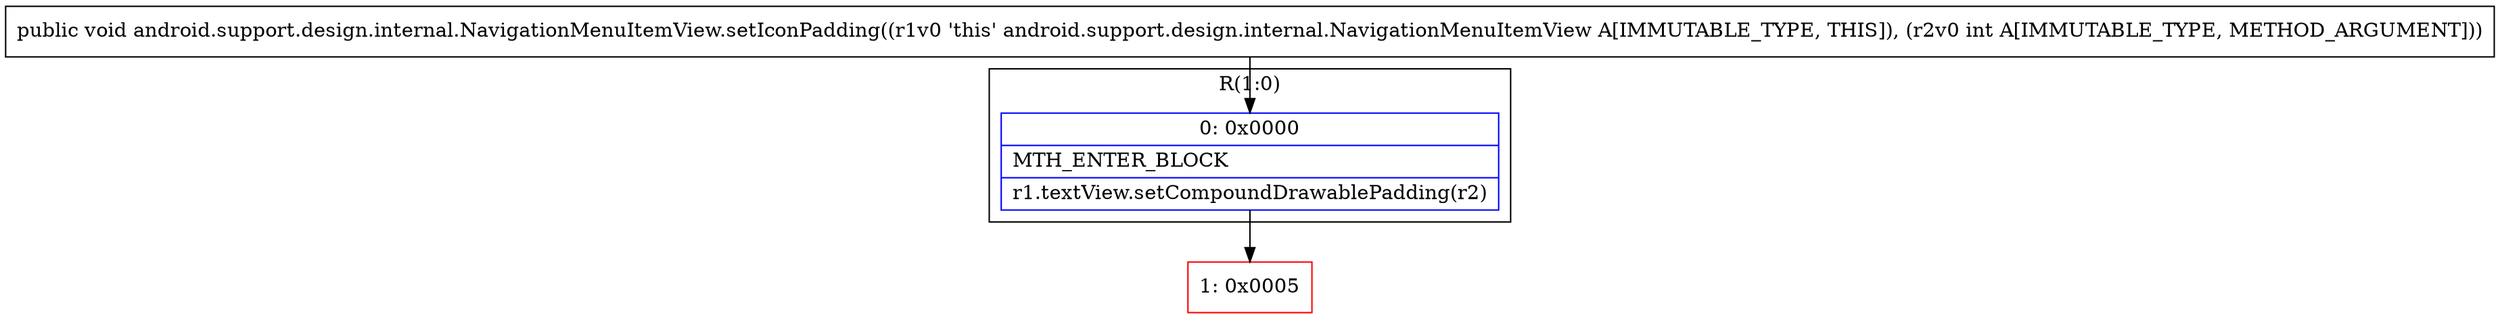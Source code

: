 digraph "CFG forandroid.support.design.internal.NavigationMenuItemView.setIconPadding(I)V" {
subgraph cluster_Region_997599551 {
label = "R(1:0)";
node [shape=record,color=blue];
Node_0 [shape=record,label="{0\:\ 0x0000|MTH_ENTER_BLOCK\l|r1.textView.setCompoundDrawablePadding(r2)\l}"];
}
Node_1 [shape=record,color=red,label="{1\:\ 0x0005}"];
MethodNode[shape=record,label="{public void android.support.design.internal.NavigationMenuItemView.setIconPadding((r1v0 'this' android.support.design.internal.NavigationMenuItemView A[IMMUTABLE_TYPE, THIS]), (r2v0 int A[IMMUTABLE_TYPE, METHOD_ARGUMENT])) }"];
MethodNode -> Node_0;
Node_0 -> Node_1;
}

